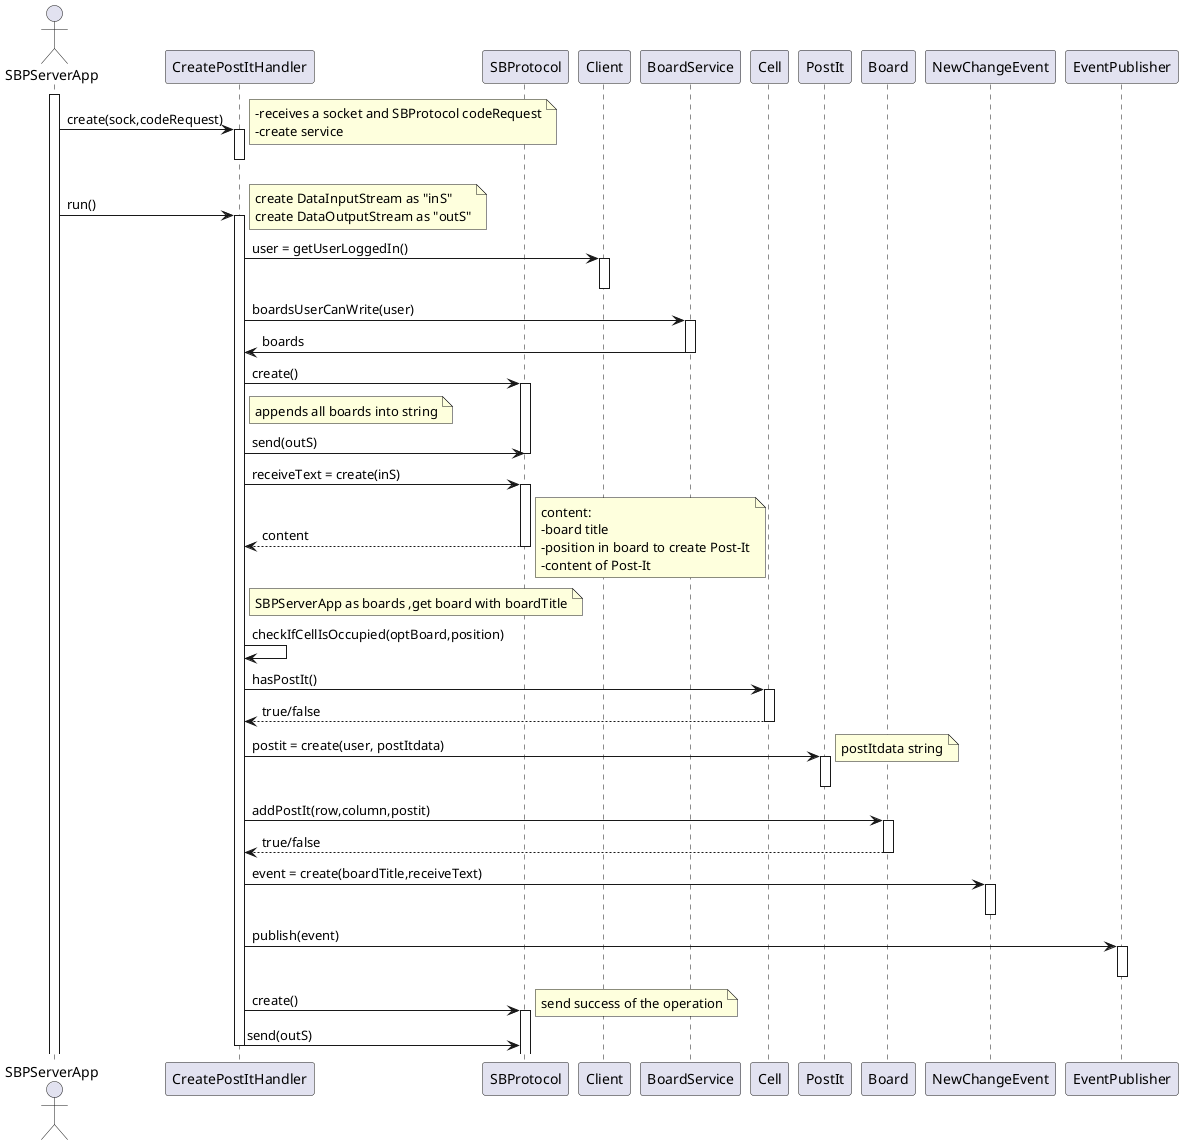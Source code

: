 @startuml

actor SBPServerApp as server


participant CreatePostItHandler as handler
participant SBProtocol as sbp
participant Client as c_user
participant BoardService as b_svc
participant Cell as cell
participant PostIt as postit
participant Board as b
participant NewChangeEvent as nce
participant EventPublisher as ep

activate server
server ->  handler: create(sock,codeRequest)
    note right : -receives a socket and SBProtocol codeRequest\n-create service
    activate handler

    deactivate handler



    server -> handler : run()
    note right : create DataInputStream as "inS"\ncreate DataOutputStream as "outS"

    activate handler
        handler -> c_user : user = getUserLoggedIn()
        activate c_user
        deactivate c_user

        handler -> b_svc : boardsUserCanWrite(user)
        activate b_svc
            b_svc -> handler : boards
        deactivate b_svc


        handler -> sbp : create()
        activate sbp
        note right of handler: appends all boards into string
            handler -> sbp : send(outS)
        deactivate sbp

        handler -> sbp : receiveText = create(inS)
        activate sbp
            sbp --> handler : content
            note right : content:\n-board title\n-position in board to create Post-It\n-content of Post-It
        deactivate sbp

        note right of handler: SBPServerApp as boards ,get board with boardTitle
        handler -> handler : checkIfCellIsOccupied(optBoard,position)


        handler -> cell : hasPostIt()
        activate cell
            cell --> handler : true/false
        deactivate cell

        handler -> postit : postit = create(user, postItdata)
        note right : postItdata string
        activate postit
        deactivate postit

        handler -> b : addPostIt(row,column,postit)
        activate b
            b --> handler : true/false
        deactivate b


        handler -> nce : event = create(boardTitle,receiveText)
        activate nce
        deactivate nce

        handler -> ep : publish(event)
        activate ep
        deactivate ep

        handler -> sbp : create()
        activate sbp
            note right : send success of the operation
            handler -> sbp : send(outS)

deactivate handler








@enduml


